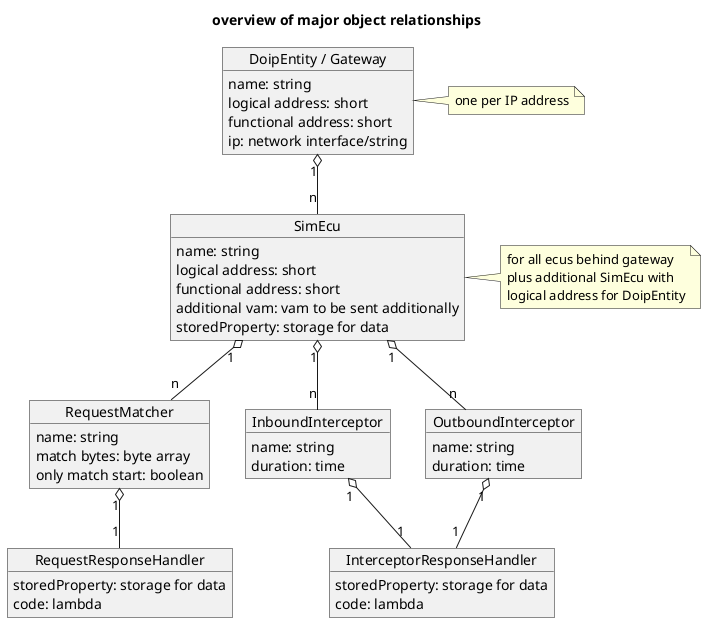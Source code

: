 @startuml

title overview of major object relationships

object "DoipEntity / Gateway" as DoipEntity
object SimEcu
object RequestMatcher
object RequestResponseHandler
object InboundInterceptor
object OutboundInterceptor
object InterceptorResponseHandler

note right of DoipEntity : one per IP address
note right of SimEcu : for all ecus behind gateway\nplus additional SimEcu with\nlogical address for DoipEntity

object DoipEntity {
    name: string
    logical address: short
    functional address: short
    ip: network interface/string
}

object SimEcu {
    name: string
    logical address: short
    functional address: short
    additional vam: vam to be sent additionally
    storedProperty: storage for data
}

object RequestMatcher {
    name: string
    match bytes: byte array
    only match start: boolean
}

object InboundInterceptor {
    name: string
    duration: time
}

object OutboundInterceptor {
    name: string
    duration: time
}

object RequestResponseHandler {
    storedProperty: storage for data
    code: lambda
}

object InterceptorResponseHandler {
    storedProperty: storage for data
    code: lambda
}

DoipEntity "1" o-- "n" SimEcu
SimEcu "1" o-- "n" InboundInterceptor
SimEcu "1" o-- "n" RequestMatcher
RequestMatcher "1" o-- "1" RequestResponseHandler
SimEcu "1" o-- "n" OutboundInterceptor

InboundInterceptor "1" o-- "1" InterceptorResponseHandler
OutboundInterceptor "1" o-- "1" InterceptorResponseHandler

@enduml
